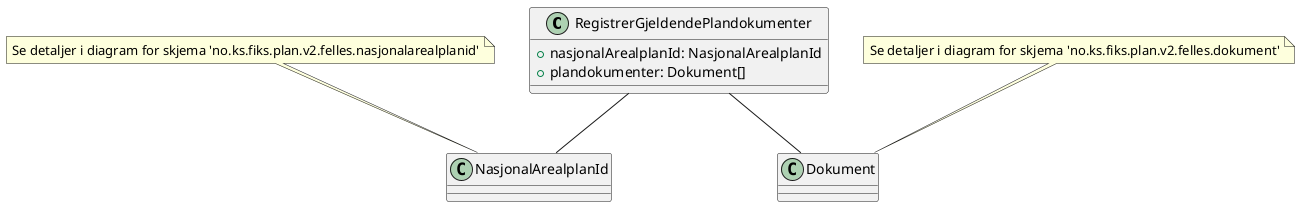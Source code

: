 @startuml

class RegistrerGjeldendePlandokumenter {
    +nasjonalArealplanId: NasjonalArealplanId
    +plandokumenter: Dokument[]
}

RegistrerGjeldendePlandokumenter -- NasjonalArealplanId
RegistrerGjeldendePlandokumenter -- Dokument

note top of NasjonalArealplanId : Se detaljer i diagram for skjema 'no.ks.fiks.plan.v2.felles.nasjonalarealplanid'
note top of Dokument : Se detaljer i diagram for skjema 'no.ks.fiks.plan.v2.felles.dokument'

@enduml